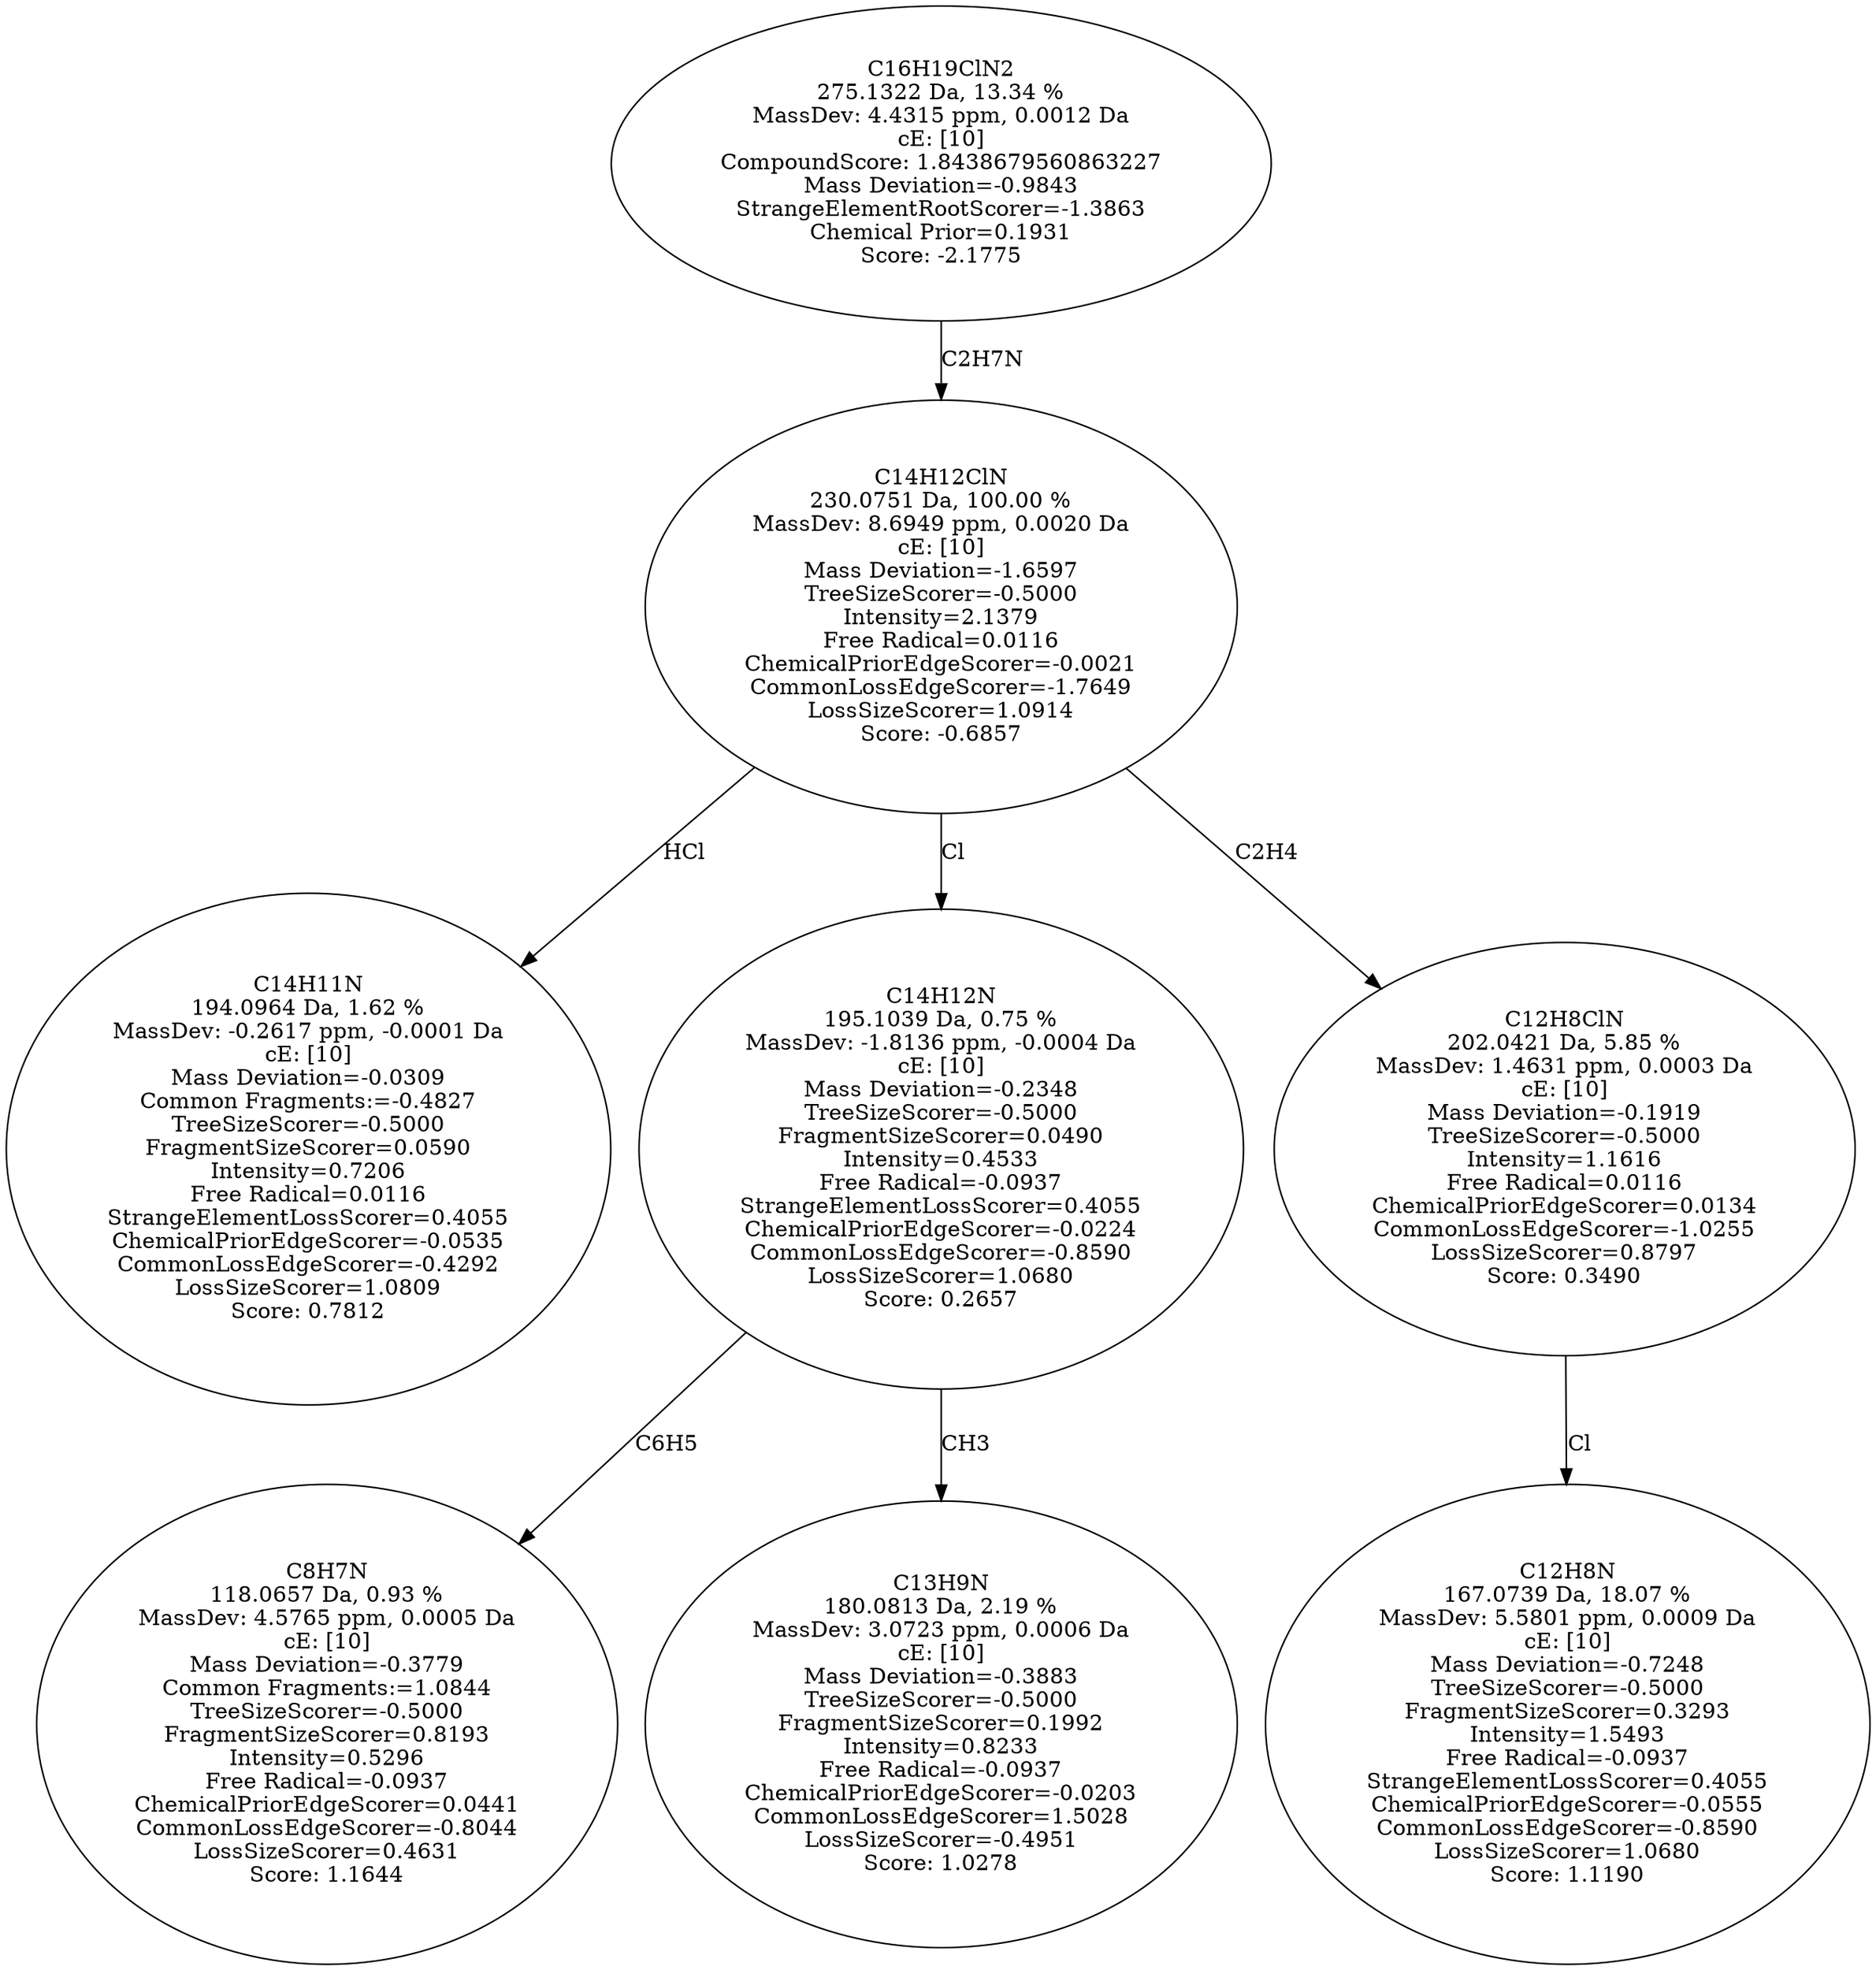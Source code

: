 strict digraph {
v1 [label="C14H11N\n194.0964 Da, 1.62 %\nMassDev: -0.2617 ppm, -0.0001 Da\ncE: [10]\nMass Deviation=-0.0309\nCommon Fragments:=-0.4827\nTreeSizeScorer=-0.5000\nFragmentSizeScorer=0.0590\nIntensity=0.7206\nFree Radical=0.0116\nStrangeElementLossScorer=0.4055\nChemicalPriorEdgeScorer=-0.0535\nCommonLossEdgeScorer=-0.4292\nLossSizeScorer=1.0809\nScore: 0.7812"];
v2 [label="C8H7N\n118.0657 Da, 0.93 %\nMassDev: 4.5765 ppm, 0.0005 Da\ncE: [10]\nMass Deviation=-0.3779\nCommon Fragments:=1.0844\nTreeSizeScorer=-0.5000\nFragmentSizeScorer=0.8193\nIntensity=0.5296\nFree Radical=-0.0937\nChemicalPriorEdgeScorer=0.0441\nCommonLossEdgeScorer=-0.8044\nLossSizeScorer=0.4631\nScore: 1.1644"];
v3 [label="C13H9N\n180.0813 Da, 2.19 %\nMassDev: 3.0723 ppm, 0.0006 Da\ncE: [10]\nMass Deviation=-0.3883\nTreeSizeScorer=-0.5000\nFragmentSizeScorer=0.1992\nIntensity=0.8233\nFree Radical=-0.0937\nChemicalPriorEdgeScorer=-0.0203\nCommonLossEdgeScorer=1.5028\nLossSizeScorer=-0.4951\nScore: 1.0278"];
v4 [label="C14H12N\n195.1039 Da, 0.75 %\nMassDev: -1.8136 ppm, -0.0004 Da\ncE: [10]\nMass Deviation=-0.2348\nTreeSizeScorer=-0.5000\nFragmentSizeScorer=0.0490\nIntensity=0.4533\nFree Radical=-0.0937\nStrangeElementLossScorer=0.4055\nChemicalPriorEdgeScorer=-0.0224\nCommonLossEdgeScorer=-0.8590\nLossSizeScorer=1.0680\nScore: 0.2657"];
v5 [label="C12H8N\n167.0739 Da, 18.07 %\nMassDev: 5.5801 ppm, 0.0009 Da\ncE: [10]\nMass Deviation=-0.7248\nTreeSizeScorer=-0.5000\nFragmentSizeScorer=0.3293\nIntensity=1.5493\nFree Radical=-0.0937\nStrangeElementLossScorer=0.4055\nChemicalPriorEdgeScorer=-0.0555\nCommonLossEdgeScorer=-0.8590\nLossSizeScorer=1.0680\nScore: 1.1190"];
v6 [label="C12H8ClN\n202.0421 Da, 5.85 %\nMassDev: 1.4631 ppm, 0.0003 Da\ncE: [10]\nMass Deviation=-0.1919\nTreeSizeScorer=-0.5000\nIntensity=1.1616\nFree Radical=0.0116\nChemicalPriorEdgeScorer=0.0134\nCommonLossEdgeScorer=-1.0255\nLossSizeScorer=0.8797\nScore: 0.3490"];
v7 [label="C14H12ClN\n230.0751 Da, 100.00 %\nMassDev: 8.6949 ppm, 0.0020 Da\ncE: [10]\nMass Deviation=-1.6597\nTreeSizeScorer=-0.5000\nIntensity=2.1379\nFree Radical=0.0116\nChemicalPriorEdgeScorer=-0.0021\nCommonLossEdgeScorer=-1.7649\nLossSizeScorer=1.0914\nScore: -0.6857"];
v8 [label="C16H19ClN2\n275.1322 Da, 13.34 %\nMassDev: 4.4315 ppm, 0.0012 Da\ncE: [10]\nCompoundScore: 1.8438679560863227\nMass Deviation=-0.9843\nStrangeElementRootScorer=-1.3863\nChemical Prior=0.1931\nScore: -2.1775"];
v7 -> v1 [label="HCl"];
v4 -> v2 [label="C6H5"];
v4 -> v3 [label="CH3"];
v7 -> v4 [label="Cl"];
v6 -> v5 [label="Cl"];
v7 -> v6 [label="C2H4"];
v8 -> v7 [label="C2H7N"];
}